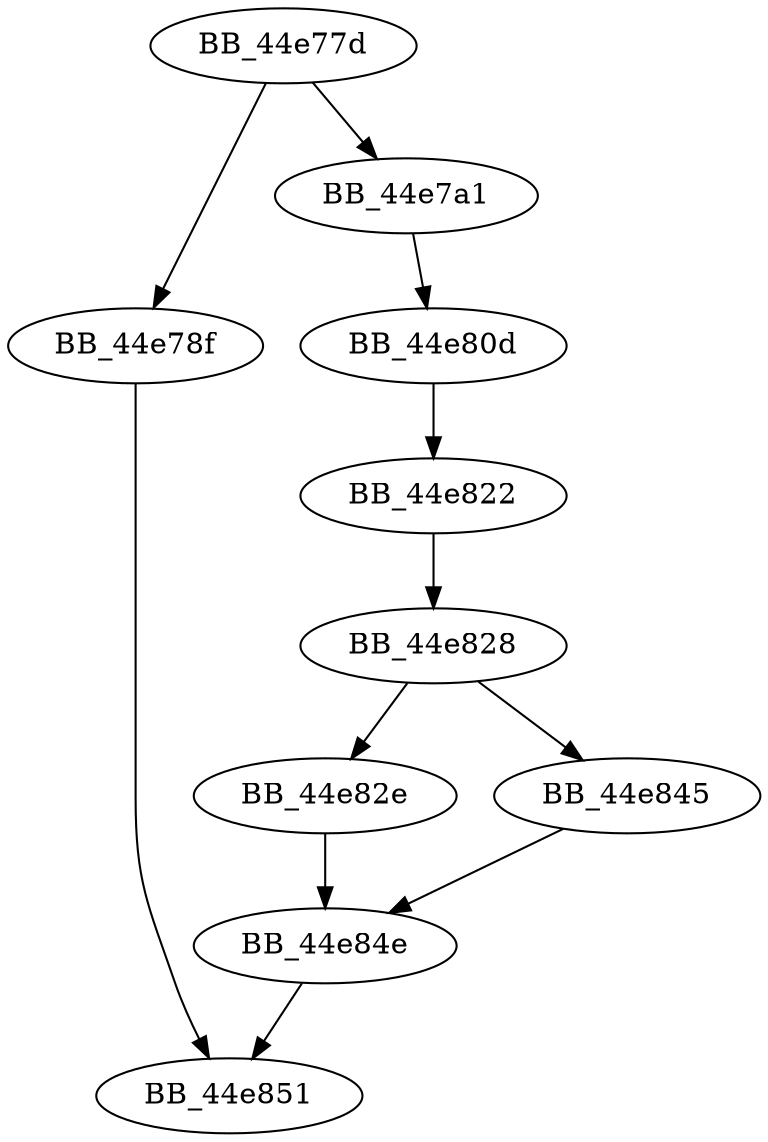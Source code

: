 DiGraph sub_44E77D{
BB_44e77d->BB_44e78f
BB_44e77d->BB_44e7a1
BB_44e78f->BB_44e851
BB_44e7a1->BB_44e80d
BB_44e80d->BB_44e822
BB_44e822->BB_44e828
BB_44e828->BB_44e82e
BB_44e828->BB_44e845
BB_44e82e->BB_44e84e
BB_44e845->BB_44e84e
BB_44e84e->BB_44e851
}
